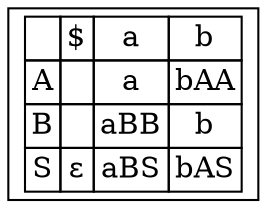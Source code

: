 digraph PredictiveTable {
node [shape=box];
Table [label=<
<table border="0" cellborder="1" cellspacing="0">
<tr><td></td><td>$</td><td>a</td><td>b</td></tr>
<tr><td>A</td><td></td><td>a</td><td>bAA</td></tr>
<tr><td>B</td><td></td><td>aBB</td><td>b</td></tr>
<tr><td>S</td><td>ε</td><td>aBS</td><td>bAS</td></tr>
</table>>];
}
